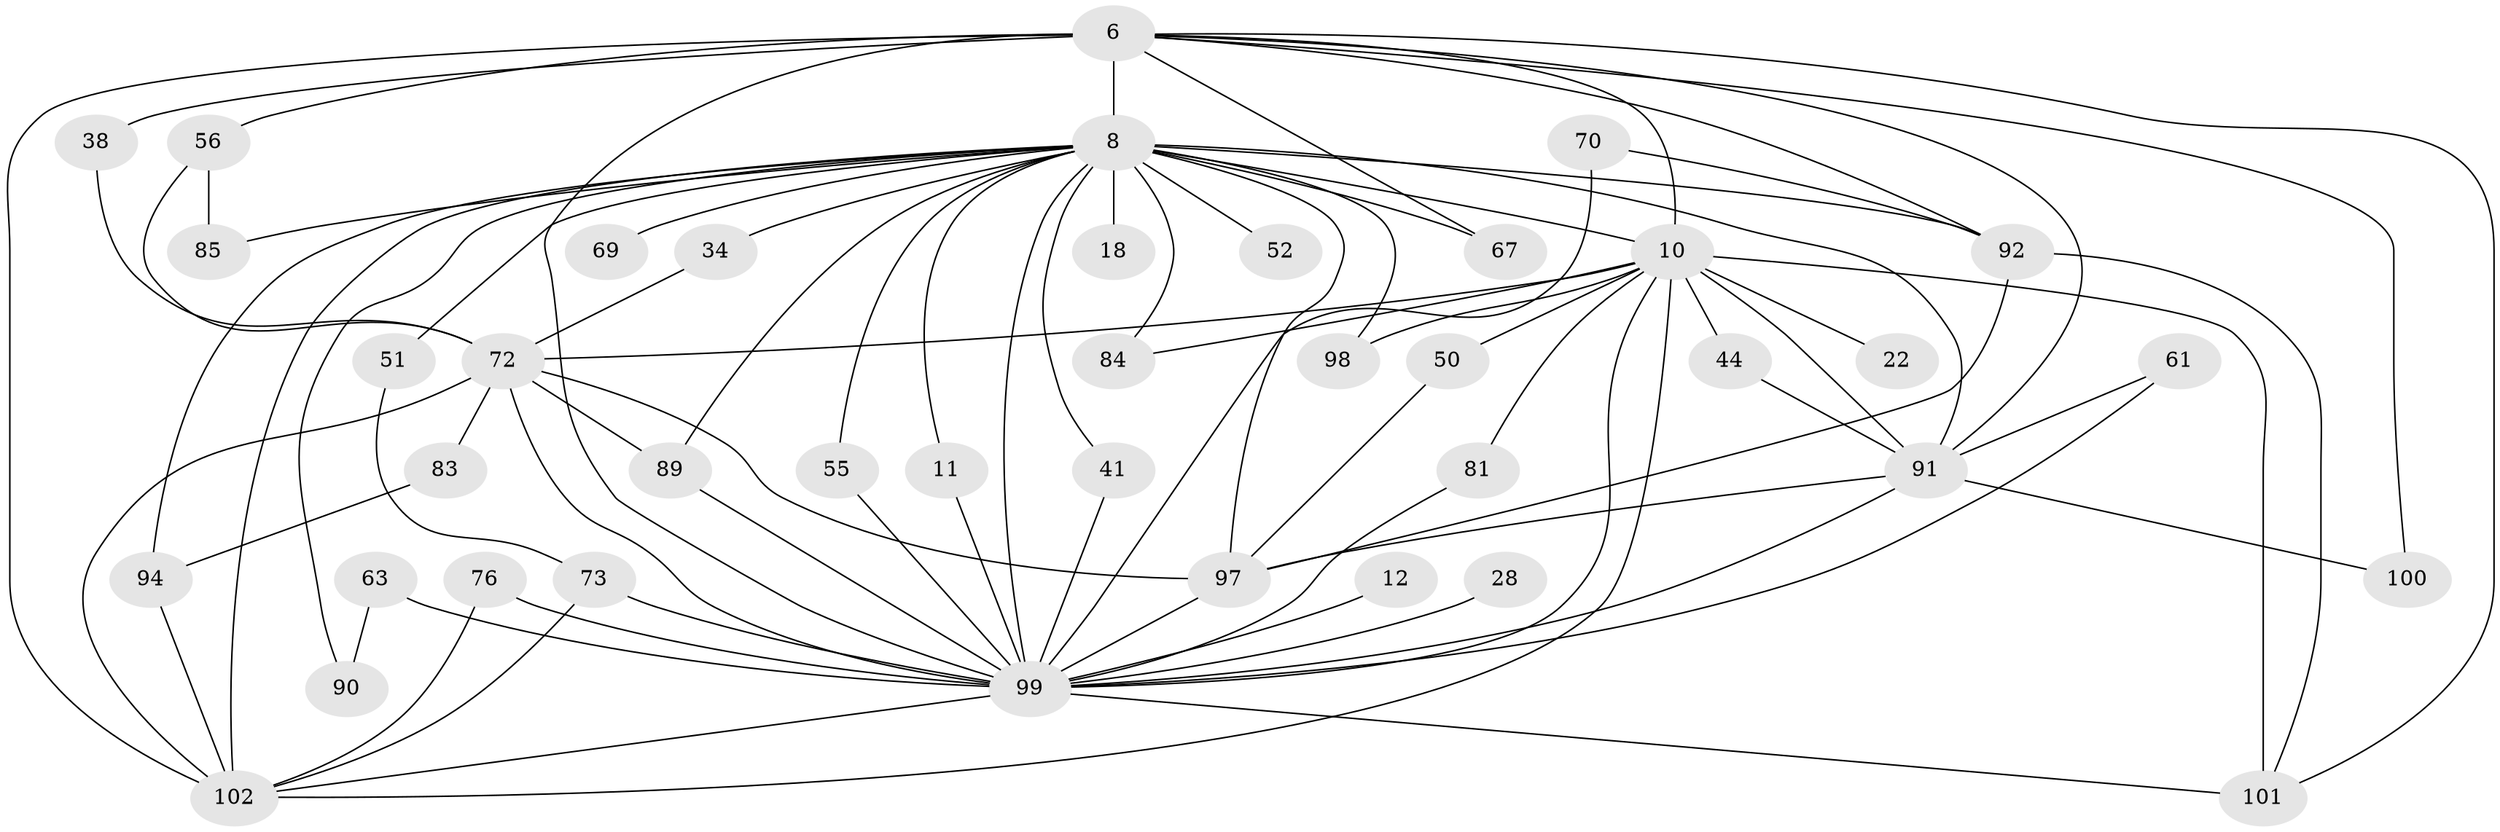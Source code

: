 // original degree distribution, {11: 0.00980392156862745, 13: 0.00980392156862745, 18: 0.029411764705882353, 23: 0.00980392156862745, 25: 0.00980392156862745, 29: 0.00980392156862745, 21: 0.00980392156862745, 17: 0.00980392156862745, 2: 0.5490196078431373, 3: 0.12745098039215685, 5: 0.0392156862745098, 7: 0.029411764705882353, 4: 0.12745098039215685, 6: 0.0196078431372549, 9: 0.00980392156862745}
// Generated by graph-tools (version 1.1) at 2025/47/03/04/25 21:47:25]
// undirected, 40 vertices, 82 edges
graph export_dot {
graph [start="1"]
  node [color=gray90,style=filled];
  6 [super="+4"];
  8 [super="+7"];
  10 [super="+9"];
  11;
  12;
  18;
  22;
  28;
  34;
  38;
  41;
  44;
  50;
  51;
  52;
  55;
  56 [super="+43"];
  61;
  63 [super="+39"];
  67;
  69;
  70;
  72 [super="+14+15+60+32+59"];
  73 [super="+37"];
  76 [super="+31"];
  81;
  83;
  84;
  85;
  89 [super="+25+40"];
  90;
  91 [super="+65+47+49+64+2"];
  92 [super="+82+26+87"];
  94 [super="+79"];
  97 [super="+48+45+86"];
  98;
  99 [super="+74+96"];
  100 [super="+78"];
  101 [super="+80+88"];
  102 [super="+62+46+53+77+13"];
  6 -- 8 [weight=4];
  6 -- 10 [weight=4];
  6 -- 56 [weight=2];
  6 -- 100 [weight=3];
  6 -- 67;
  6 -- 38;
  6 -- 91 [weight=5];
  6 -- 92;
  6 -- 101 [weight=2];
  6 -- 102 [weight=5];
  6 -- 99 [weight=6];
  8 -- 10 [weight=4];
  8 -- 18 [weight=2];
  8 -- 34;
  8 -- 41;
  8 -- 51;
  8 -- 52 [weight=2];
  8 -- 67;
  8 -- 69 [weight=2];
  8 -- 89 [weight=2];
  8 -- 92 [weight=6];
  8 -- 94 [weight=2];
  8 -- 11;
  8 -- 84;
  8 -- 85;
  8 -- 90;
  8 -- 98;
  8 -- 55;
  8 -- 91 [weight=6];
  8 -- 97;
  8 -- 102 [weight=4];
  8 -- 99 [weight=6];
  10 -- 22 [weight=2];
  10 -- 81;
  10 -- 84;
  10 -- 98;
  10 -- 72 [weight=4];
  10 -- 101 [weight=2];
  10 -- 44;
  10 -- 50;
  10 -- 91 [weight=6];
  10 -- 102 [weight=4];
  10 -- 99 [weight=5];
  11 -- 99;
  12 -- 99 [weight=3];
  28 -- 99 [weight=2];
  34 -- 72;
  38 -- 72;
  41 -- 99;
  44 -- 91;
  50 -- 97;
  51 -- 73;
  55 -- 99;
  56 -- 85;
  56 -- 72;
  61 -- 91;
  61 -- 99;
  63 -- 90;
  63 -- 99 [weight=3];
  70 -- 92;
  70 -- 99;
  72 -- 89;
  72 -- 83;
  72 -- 97;
  72 -- 102;
  72 -- 99 [weight=5];
  73 -- 99;
  73 -- 102 [weight=2];
  76 -- 102;
  76 -- 99 [weight=2];
  81 -- 99;
  83 -- 94;
  89 -- 99;
  91 -- 97;
  91 -- 100;
  91 -- 99 [weight=5];
  92 -- 97 [weight=3];
  92 -- 101;
  94 -- 102;
  97 -- 99;
  99 -- 102;
  99 -- 101 [weight=2];
}
